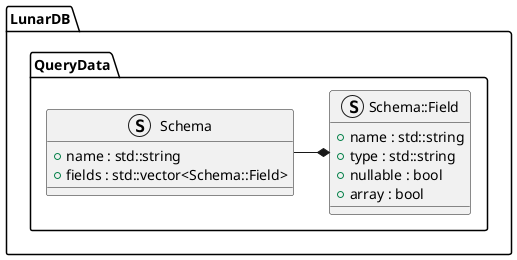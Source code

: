 @startuml Schema


namespace LunarDB.QueryData {

struct Schema {
    + name : std::string
    + fields : std::vector<Schema::Field>
}

struct Schema::Field {
    + name : std::string
    + type : std::string
    + nullable : bool
    + array : bool
}

Schema -* Schema::Field

}

@enduml
